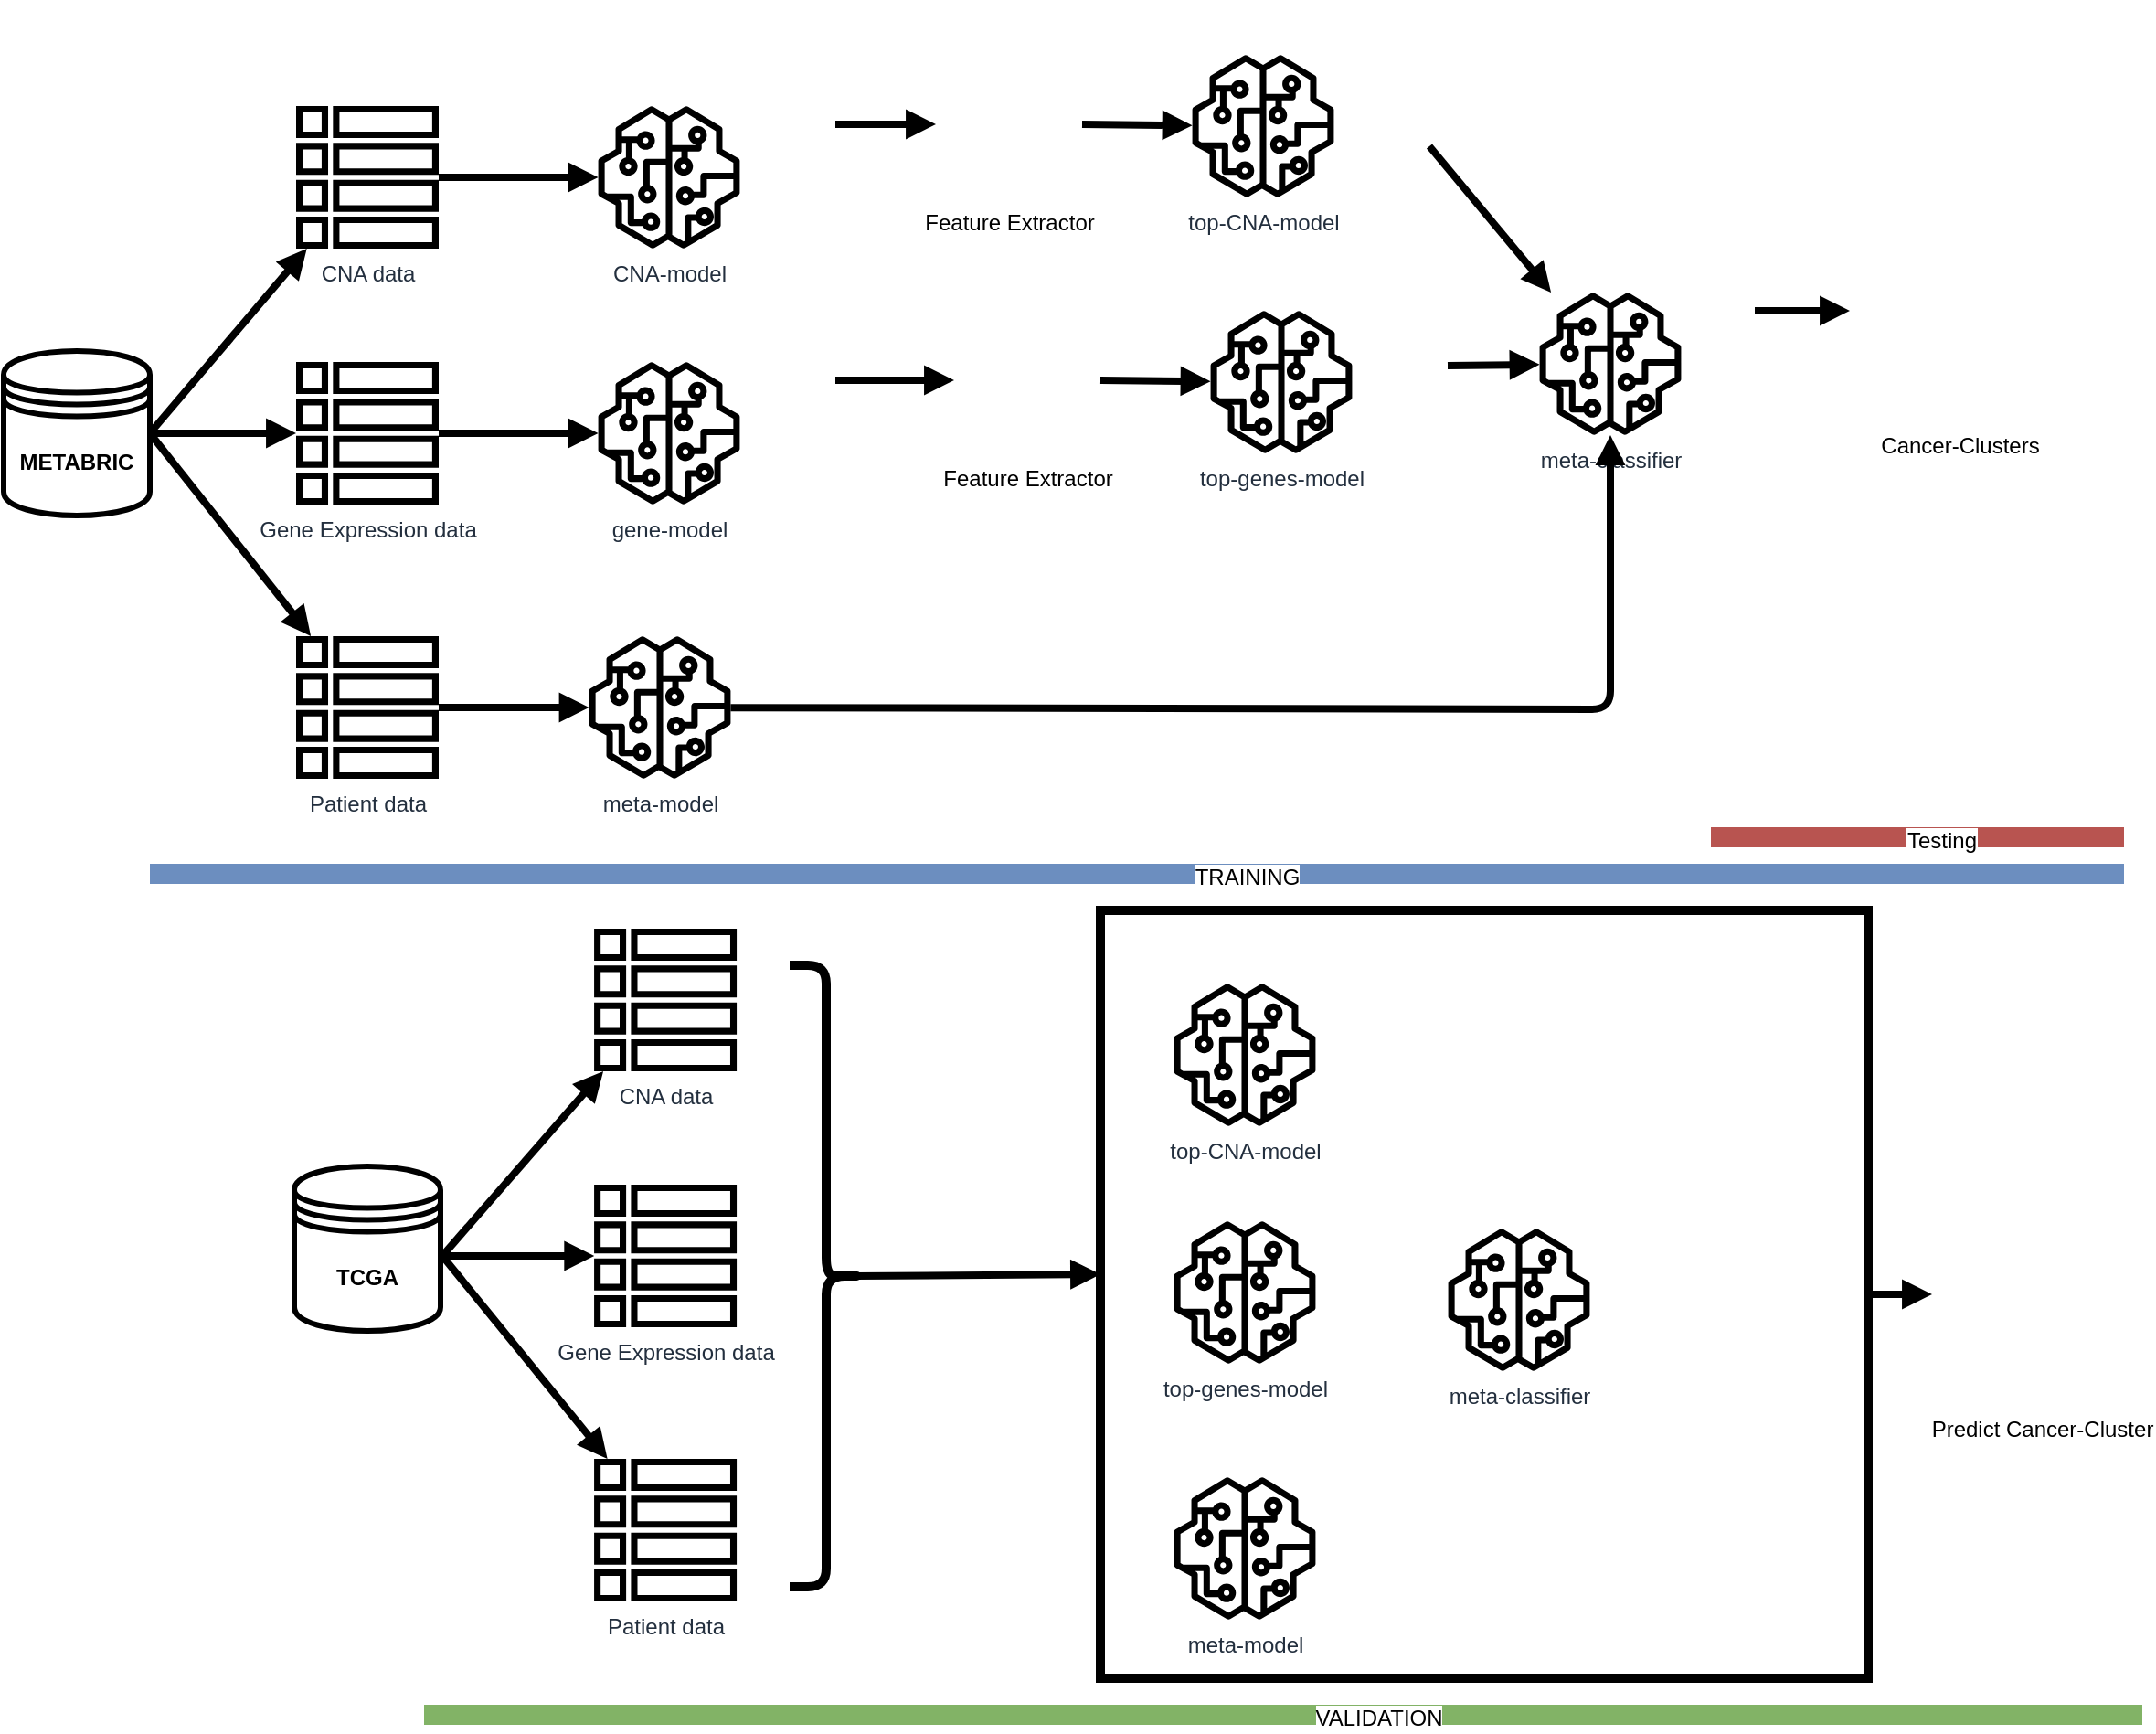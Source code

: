 <mxfile version="13.0.1" type="device"><diagram id="NwSF2FjXnOeAzP-t0m4o" name="Page-1"><mxGraphModel dx="1422" dy="1872" grid="1" gridSize="10" guides="1" tooltips="1" connect="1" arrows="1" fold="1" page="1" pageScale="1" pageWidth="850" pageHeight="1100" math="0" shadow="0"><root><mxCell id="0"/><mxCell id="1" parent="0"/><mxCell id="6buefke1imjAA2rGot6F-1" value="&lt;b&gt;METABRIC&lt;/b&gt;" style="shape=datastore;whiteSpace=wrap;html=1;strokeWidth=3;" parent="1" vertex="1"><mxGeometry x="100" y="154" width="80" height="90" as="geometry"/></mxCell><mxCell id="6buefke1imjAA2rGot6F-3" value="CNA data" style="outlineConnect=0;fontColor=#232F3E;gradientColor=none;fillColor=#000000;strokeColor=none;dashed=0;verticalLabelPosition=bottom;verticalAlign=top;align=center;html=1;fontSize=12;fontStyle=0;aspect=fixed;pointerEvents=1;shape=mxgraph.aws4.table;" parent="1" vertex="1"><mxGeometry x="260" y="20" width="78" height="78" as="geometry"/></mxCell><mxCell id="6buefke1imjAA2rGot6F-4" value="Gene Expression data" style="outlineConnect=0;fontColor=#232F3E;gradientColor=none;fillColor=#000000;strokeColor=none;dashed=0;verticalLabelPosition=bottom;verticalAlign=top;align=center;html=1;fontSize=12;fontStyle=0;aspect=fixed;pointerEvents=1;shape=mxgraph.aws4.table;" parent="1" vertex="1"><mxGeometry x="260" y="160" width="78" height="78" as="geometry"/></mxCell><mxCell id="6buefke1imjAA2rGot6F-5" value="&lt;b&gt;TCGA&lt;/b&gt;" style="shape=datastore;whiteSpace=wrap;html=1;strokeWidth=3;" parent="1" vertex="1"><mxGeometry x="259" y="600" width="80" height="90" as="geometry"/></mxCell><mxCell id="6buefke1imjAA2rGot6F-6" value="Patient data" style="outlineConnect=0;fontColor=#232F3E;gradientColor=none;fillColor=#000000;strokeColor=none;dashed=0;verticalLabelPosition=bottom;verticalAlign=top;align=center;html=1;fontSize=12;fontStyle=0;aspect=fixed;pointerEvents=1;shape=mxgraph.aws4.table;" parent="1" vertex="1"><mxGeometry x="260" y="310" width="78" height="78" as="geometry"/></mxCell><mxCell id="6buefke1imjAA2rGot6F-7" value="" style="endArrow=block;html=1;exitX=1;exitY=0.5;exitDx=0;exitDy=0;strokeWidth=4;endFill=1;" parent="1" source="6buefke1imjAA2rGot6F-1" target="6buefke1imjAA2rGot6F-3" edge="1"><mxGeometry width="50" height="50" relative="1" as="geometry"><mxPoint x="580" y="350" as="sourcePoint"/><mxPoint x="630" y="300" as="targetPoint"/></mxGeometry></mxCell><mxCell id="6buefke1imjAA2rGot6F-8" value="" style="endArrow=block;html=1;exitX=1;exitY=0.5;exitDx=0;exitDy=0;strokeWidth=4;endFill=1;" parent="1" source="6buefke1imjAA2rGot6F-1" target="6buefke1imjAA2rGot6F-4" edge="1"><mxGeometry width="50" height="50" relative="1" as="geometry"><mxPoint x="200" y="165" as="sourcePoint"/><mxPoint x="270.09" y="103.269" as="targetPoint"/></mxGeometry></mxCell><mxCell id="6buefke1imjAA2rGot6F-9" value="" style="endArrow=block;html=1;exitX=1;exitY=0.5;exitDx=0;exitDy=0;strokeWidth=4;endFill=1;" parent="1" source="6buefke1imjAA2rGot6F-1" target="6buefke1imjAA2rGot6F-6" edge="1"><mxGeometry width="50" height="50" relative="1" as="geometry"><mxPoint x="210" y="175" as="sourcePoint"/><mxPoint x="280.09" y="113.269" as="targetPoint"/></mxGeometry></mxCell><mxCell id="6buefke1imjAA2rGot6F-16" value="Feature Extractor" style="shape=image;html=1;verticalAlign=top;verticalLabelPosition=bottom;labelBackgroundColor=#ffffff;imageAspect=0;aspect=fixed;image=https://cdn0.iconfinder.com/data/icons/web-user-interface-10/512/941-27-128.png;strokeWidth=3;fillColor=#000000;" parent="1" vertex="1"><mxGeometry x="610" y="-10" width="80" height="80" as="geometry"/></mxCell><mxCell id="6buefke1imjAA2rGot6F-22" value="" style="group" parent="1" vertex="1" connectable="0"><mxGeometry x="425" y="-10" width="130" height="108" as="geometry"/></mxCell><mxCell id="6buefke1imjAA2rGot6F-21" value="" style="shape=image;html=1;verticalAlign=top;verticalLabelPosition=bottom;labelBackgroundColor=#ffffff;imageAspect=0;aspect=fixed;image=https://cdn4.iconfinder.com/data/icons/technology-83/1000/type_hierarchy_typeset_up_type_typing_hierarchy_typewriter-128.png;strokeWidth=3;fillColor=#000000;imageBackground=#ffffff;" parent="6buefke1imjAA2rGot6F-22" vertex="1"><mxGeometry x="50" width="80" height="80" as="geometry"/></mxCell><mxCell id="6buefke1imjAA2rGot6F-10" value="CNA-model" style="outlineConnect=0;fontColor=#232F3E;gradientColor=none;fillColor=#000000;strokeColor=none;dashed=0;verticalLabelPosition=bottom;verticalAlign=top;align=center;html=1;fontSize=12;fontStyle=0;aspect=fixed;pointerEvents=1;shape=mxgraph.aws4.sagemaker_model;" parent="6buefke1imjAA2rGot6F-22" vertex="1"><mxGeometry y="30" width="78" height="78" as="geometry"/></mxCell><mxCell id="6buefke1imjAA2rGot6F-23" value="" style="group" parent="1" vertex="1" connectable="0"><mxGeometry x="425" y="130" width="130" height="108" as="geometry"/></mxCell><mxCell id="6buefke1imjAA2rGot6F-24" value="" style="shape=image;html=1;verticalAlign=top;verticalLabelPosition=bottom;labelBackgroundColor=#ffffff;imageAspect=0;aspect=fixed;image=https://cdn4.iconfinder.com/data/icons/technology-83/1000/type_hierarchy_typeset_up_type_typing_hierarchy_typewriter-128.png;strokeWidth=3;fillColor=#000000;imageBackground=#ffffff;" parent="6buefke1imjAA2rGot6F-23" vertex="1"><mxGeometry x="50" width="80" height="80" as="geometry"/></mxCell><mxCell id="6buefke1imjAA2rGot6F-25" value="gene-model" style="outlineConnect=0;fontColor=#232F3E;gradientColor=none;fillColor=#000000;strokeColor=none;dashed=0;verticalLabelPosition=bottom;verticalAlign=top;align=center;html=1;fontSize=12;fontStyle=0;aspect=fixed;pointerEvents=1;shape=mxgraph.aws4.sagemaker_model;" parent="6buefke1imjAA2rGot6F-23" vertex="1"><mxGeometry y="30" width="78" height="78" as="geometry"/></mxCell><mxCell id="6buefke1imjAA2rGot6F-26" value="" style="group" parent="1" vertex="1" connectable="0"><mxGeometry x="420" y="280" width="130" height="108" as="geometry"/></mxCell><mxCell id="6buefke1imjAA2rGot6F-27" value="" style="shape=image;html=1;verticalAlign=top;verticalLabelPosition=bottom;labelBackgroundColor=#ffffff;imageAspect=0;aspect=fixed;image=https://cdn4.iconfinder.com/data/icons/technology-83/1000/type_hierarchy_typeset_up_type_typing_hierarchy_typewriter-128.png;strokeWidth=3;fillColor=#000000;imageBackground=#ffffff;" parent="6buefke1imjAA2rGot6F-26" vertex="1"><mxGeometry x="50" width="80" height="80" as="geometry"/></mxCell><mxCell id="6buefke1imjAA2rGot6F-28" value="meta-model" style="outlineConnect=0;fontColor=#232F3E;gradientColor=none;fillColor=#000000;strokeColor=none;dashed=0;verticalLabelPosition=bottom;verticalAlign=top;align=center;html=1;fontSize=12;fontStyle=0;aspect=fixed;pointerEvents=1;shape=mxgraph.aws4.sagemaker_model;" parent="6buefke1imjAA2rGot6F-26" vertex="1"><mxGeometry y="30" width="78" height="78" as="geometry"/></mxCell><mxCell id="6buefke1imjAA2rGot6F-29" value="" style="endArrow=block;html=1;strokeWidth=4;endFill=1;" parent="1" source="6buefke1imjAA2rGot6F-3" target="6buefke1imjAA2rGot6F-10" edge="1"><mxGeometry width="50" height="50" relative="1" as="geometry"><mxPoint x="190" y="209" as="sourcePoint"/><mxPoint x="275.85" y="108" as="targetPoint"/></mxGeometry></mxCell><mxCell id="6buefke1imjAA2rGot6F-30" value="" style="endArrow=block;html=1;strokeWidth=4;endFill=1;" parent="1" source="6buefke1imjAA2rGot6F-4" target="6buefke1imjAA2rGot6F-25" edge="1"><mxGeometry width="50" height="50" relative="1" as="geometry"><mxPoint x="347.91" y="73.864" as="sourcePoint"/><mxPoint x="430.471" y="84.184" as="targetPoint"/></mxGeometry></mxCell><mxCell id="6buefke1imjAA2rGot6F-31" value="" style="endArrow=block;html=1;strokeWidth=4;endFill=1;" parent="1" source="6buefke1imjAA2rGot6F-6" target="6buefke1imjAA2rGot6F-28" edge="1"><mxGeometry width="50" height="50" relative="1" as="geometry"><mxPoint x="357.91" y="83.864" as="sourcePoint"/><mxPoint x="440.471" y="94.184" as="targetPoint"/></mxGeometry></mxCell><mxCell id="6buefke1imjAA2rGot6F-32" value="Feature Extractor" style="shape=image;html=1;verticalAlign=top;verticalLabelPosition=bottom;labelBackgroundColor=#ffffff;imageAspect=0;aspect=fixed;image=https://cdn0.iconfinder.com/data/icons/web-user-interface-10/512/941-27-128.png;strokeWidth=3;fillColor=#000000;" parent="1" vertex="1"><mxGeometry x="620" y="130" width="80" height="80" as="geometry"/></mxCell><mxCell id="6buefke1imjAA2rGot6F-34" value="" style="endArrow=block;html=1;strokeWidth=4;endFill=1;exitX=1;exitY=0.5;exitDx=0;exitDy=0;" parent="1" source="6buefke1imjAA2rGot6F-21" target="6buefke1imjAA2rGot6F-16" edge="1"><mxGeometry width="50" height="50" relative="1" as="geometry"><mxPoint x="347.91" y="69" as="sourcePoint"/><mxPoint x="435.471" y="69" as="targetPoint"/></mxGeometry></mxCell><mxCell id="6buefke1imjAA2rGot6F-35" value="" style="endArrow=block;html=1;strokeWidth=4;endFill=1;exitX=1;exitY=0.5;exitDx=0;exitDy=0;entryX=0;entryY=0.5;entryDx=0;entryDy=0;" parent="1" source="6buefke1imjAA2rGot6F-24" target="6buefke1imjAA2rGot6F-32" edge="1"><mxGeometry width="50" height="50" relative="1" as="geometry"><mxPoint x="565" y="40" as="sourcePoint"/><mxPoint x="620" y="40" as="targetPoint"/></mxGeometry></mxCell><mxCell id="6buefke1imjAA2rGot6F-36" value="" style="group" parent="1" vertex="1" connectable="0"><mxGeometry x="750" y="-38" width="130" height="108" as="geometry"/></mxCell><mxCell id="6buefke1imjAA2rGot6F-37" value="" style="shape=image;html=1;verticalAlign=top;verticalLabelPosition=bottom;labelBackgroundColor=#ffffff;imageAspect=0;aspect=fixed;image=https://cdn4.iconfinder.com/data/icons/technology-83/1000/type_hierarchy_typeset_up_type_typing_hierarchy_typewriter-128.png;strokeWidth=3;fillColor=#000000;imageBackground=#ffffff;" parent="6buefke1imjAA2rGot6F-36" vertex="1"><mxGeometry x="50" width="80" height="80" as="geometry"/></mxCell><mxCell id="6buefke1imjAA2rGot6F-38" value="top-CNA-model" style="outlineConnect=0;fontColor=#232F3E;gradientColor=none;fillColor=#000000;strokeColor=none;dashed=0;verticalLabelPosition=bottom;verticalAlign=top;align=center;html=1;fontSize=12;fontStyle=0;aspect=fixed;pointerEvents=1;shape=mxgraph.aws4.sagemaker_model;" parent="6buefke1imjAA2rGot6F-36" vertex="1"><mxGeometry y="30" width="78" height="78" as="geometry"/></mxCell><mxCell id="6buefke1imjAA2rGot6F-39" value="" style="endArrow=block;html=1;strokeWidth=4;endFill=1;exitX=1;exitY=0.5;exitDx=0;exitDy=0;" parent="1" source="6buefke1imjAA2rGot6F-16" target="6buefke1imjAA2rGot6F-38" edge="1"><mxGeometry width="50" height="50" relative="1" as="geometry"><mxPoint x="565" y="40" as="sourcePoint"/><mxPoint x="620" y="40" as="targetPoint"/></mxGeometry></mxCell><mxCell id="6buefke1imjAA2rGot6F-40" value="" style="group" parent="1" vertex="1" connectable="0"><mxGeometry x="760" y="102" width="130" height="108" as="geometry"/></mxCell><mxCell id="6buefke1imjAA2rGot6F-41" value="" style="shape=image;html=1;verticalAlign=top;verticalLabelPosition=bottom;labelBackgroundColor=#ffffff;imageAspect=0;aspect=fixed;image=https://cdn4.iconfinder.com/data/icons/technology-83/1000/type_hierarchy_typeset_up_type_typing_hierarchy_typewriter-128.png;strokeWidth=3;fillColor=#000000;imageBackground=#ffffff;" parent="6buefke1imjAA2rGot6F-40" vertex="1"><mxGeometry x="50" width="80" height="80" as="geometry"/></mxCell><mxCell id="6buefke1imjAA2rGot6F-42" value="top-genes-model" style="outlineConnect=0;fontColor=#232F3E;gradientColor=none;fillColor=#000000;strokeColor=none;dashed=0;verticalLabelPosition=bottom;verticalAlign=top;align=center;html=1;fontSize=12;fontStyle=0;aspect=fixed;pointerEvents=1;shape=mxgraph.aws4.sagemaker_model;" parent="6buefke1imjAA2rGot6F-40" vertex="1"><mxGeometry y="30" width="78" height="78" as="geometry"/></mxCell><mxCell id="6buefke1imjAA2rGot6F-44" value="" style="endArrow=block;html=1;strokeWidth=4;endFill=1;exitX=1;exitY=0.5;exitDx=0;exitDy=0;" parent="1" source="6buefke1imjAA2rGot6F-32" target="6buefke1imjAA2rGot6F-42" edge="1"><mxGeometry width="50" height="50" relative="1" as="geometry"><mxPoint x="700" y="40" as="sourcePoint"/><mxPoint x="770.471" y="49.698" as="targetPoint"/></mxGeometry></mxCell><mxCell id="6buefke1imjAA2rGot6F-46" value="" style="group" parent="1" vertex="1" connectable="0"><mxGeometry x="940" y="98" width="118" height="102" as="geometry"/></mxCell><mxCell id="6buefke1imjAA2rGot6F-18" value="" style="shape=image;html=1;verticalAlign=top;verticalLabelPosition=bottom;labelBackgroundColor=#ffffff;imageAspect=0;aspect=fixed;image=https://cdn2.iconfinder.com/data/icons/navigation-set-arrows-part-two/32/Shuffle-128.png;strokeWidth=3;fillColor=#000000;" parent="6buefke1imjAA2rGot6F-46" vertex="1"><mxGeometry x="50" width="68" height="68" as="geometry"/></mxCell><mxCell id="6buefke1imjAA2rGot6F-45" value="&lt;span style=&quot;background-color: rgb(255 , 255 , 255)&quot;&gt;meta-classifier&lt;/span&gt;" style="outlineConnect=0;fontColor=#232F3E;gradientColor=none;fillColor=#000000;strokeColor=none;dashed=0;verticalLabelPosition=bottom;verticalAlign=top;align=center;html=1;fontSize=12;fontStyle=0;aspect=fixed;pointerEvents=1;shape=mxgraph.aws4.sagemaker_model;" parent="6buefke1imjAA2rGot6F-46" vertex="1"><mxGeometry y="24" width="78" height="78" as="geometry"/></mxCell><mxCell id="6buefke1imjAA2rGot6F-47" value="" style="shape=image;html=1;verticalAlign=top;verticalLabelPosition=bottom;labelBackgroundColor=#ffffff;imageAspect=0;aspect=fixed;image=https://cdn0.iconfinder.com/data/icons/business-management-3-4/256/m-52-128.png;strokeWidth=3;fillColor=#000000;" parent="1" vertex="1"><mxGeometry x="940" y="-3" width="94" height="94" as="geometry"/></mxCell><mxCell id="6buefke1imjAA2rGot6F-48" value="" style="endArrow=block;html=1;strokeWidth=4;endFill=1;exitX=1;exitY=1;exitDx=0;exitDy=0;" parent="1" source="6buefke1imjAA2rGot6F-37" target="6buefke1imjAA2rGot6F-45" edge="1"><mxGeometry width="50" height="50" relative="1" as="geometry"><mxPoint x="700" y="40" as="sourcePoint"/><mxPoint x="760.471" y="40.611" as="targetPoint"/></mxGeometry></mxCell><mxCell id="6buefke1imjAA2rGot6F-49" value="" style="endArrow=block;html=1;strokeWidth=4;endFill=1;exitX=1;exitY=0.75;exitDx=0;exitDy=0;" parent="1" source="6buefke1imjAA2rGot6F-41" target="6buefke1imjAA2rGot6F-45" edge="1"><mxGeometry width="50" height="50" relative="1" as="geometry"><mxPoint x="890" y="52" as="sourcePoint"/><mxPoint x="968.636" y="153" as="targetPoint"/></mxGeometry></mxCell><mxCell id="6buefke1imjAA2rGot6F-50" value="" style="endArrow=none;html=1;strokeWidth=11;fillColor=#dae8fc;strokeColor=#6c8ebf;" parent="1" edge="1"><mxGeometry width="50" height="50" relative="1" as="geometry"><mxPoint x="180" y="440" as="sourcePoint"/><mxPoint x="1260" y="440" as="targetPoint"/></mxGeometry></mxCell><mxCell id="6buefke1imjAA2rGot6F-51" value="TRAINING" style="text;html=1;align=center;verticalAlign=middle;resizable=0;points=[];labelBackgroundColor=#ffffff;" parent="6buefke1imjAA2rGot6F-50" vertex="1" connectable="0"><mxGeometry x="0.111" y="-2" relative="1" as="geometry"><mxPoint as="offset"/></mxGeometry></mxCell><mxCell id="6buefke1imjAA2rGot6F-52" value="Cancer-Clusters" style="shape=image;html=1;verticalAlign=top;verticalLabelPosition=bottom;labelBackgroundColor=#ffffff;imageAspect=0;aspect=fixed;image=https://cdn1.iconfinder.com/data/icons/software-engineering-and-video-gaming/512/493_Architecture_cluster_grid_model_preparation_Data_Science_Fabrication_Lab-128.png;strokeWidth=3;fillColor=#000000;" parent="1" vertex="1"><mxGeometry x="1110" y="72" width="120" height="120" as="geometry"/></mxCell><mxCell id="6buefke1imjAA2rGot6F-53" value="" style="endArrow=block;html=1;strokeWidth=4;endFill=1;exitX=1;exitY=0.5;exitDx=0;exitDy=0;entryX=0;entryY=0.5;entryDx=0;entryDy=0;" parent="1" source="6buefke1imjAA2rGot6F-18" target="6buefke1imjAA2rGot6F-52" edge="1"><mxGeometry width="50" height="50" relative="1" as="geometry"><mxPoint x="900" y="172" as="sourcePoint"/><mxPoint x="950.471" y="171.433" as="targetPoint"/></mxGeometry></mxCell><mxCell id="6buefke1imjAA2rGot6F-60" value="" style="group" parent="1" vertex="1" connectable="0"><mxGeometry x="340" y="470" width="164" height="368" as="geometry"/></mxCell><mxCell id="6buefke1imjAA2rGot6F-54" value="CNA data" style="outlineConnect=0;fontColor=#232F3E;gradientColor=none;fillColor=#000000;strokeColor=none;dashed=0;verticalLabelPosition=bottom;verticalAlign=top;align=center;html=1;fontSize=12;fontStyle=0;aspect=fixed;pointerEvents=1;shape=mxgraph.aws4.table;" parent="6buefke1imjAA2rGot6F-60" vertex="1"><mxGeometry x="83.038" width="78" height="78" as="geometry"/></mxCell><mxCell id="6buefke1imjAA2rGot6F-55" value="Gene Expression data" style="outlineConnect=0;fontColor=#232F3E;gradientColor=none;fillColor=#000000;strokeColor=none;dashed=0;verticalLabelPosition=bottom;verticalAlign=top;align=center;html=1;fontSize=12;fontStyle=0;aspect=fixed;pointerEvents=1;shape=mxgraph.aws4.table;" parent="6buefke1imjAA2rGot6F-60" vertex="1"><mxGeometry x="83.038" y="140" width="78" height="78" as="geometry"/></mxCell><mxCell id="6buefke1imjAA2rGot6F-56" value="Patient data" style="outlineConnect=0;fontColor=#232F3E;gradientColor=none;fillColor=#000000;strokeColor=none;dashed=0;verticalLabelPosition=bottom;verticalAlign=top;align=center;html=1;fontSize=12;fontStyle=0;aspect=fixed;pointerEvents=1;shape=mxgraph.aws4.table;" parent="6buefke1imjAA2rGot6F-60" vertex="1"><mxGeometry x="83.038" y="290" width="78" height="78" as="geometry"/></mxCell><mxCell id="6buefke1imjAA2rGot6F-57" value="" style="endArrow=block;html=1;exitX=1;exitY=0.5;exitDx=0;exitDy=0;strokeWidth=4;endFill=1;" parent="6buefke1imjAA2rGot6F-60" target="6buefke1imjAA2rGot6F-54" edge="1"><mxGeometry width="50" height="50" relative="1" as="geometry"><mxPoint y="179" as="sourcePoint"/><mxPoint x="467.089" y="280" as="targetPoint"/></mxGeometry></mxCell><mxCell id="6buefke1imjAA2rGot6F-59" value="" style="endArrow=block;html=1;exitX=1;exitY=0.5;exitDx=0;exitDy=0;strokeWidth=4;endFill=1;" parent="6buefke1imjAA2rGot6F-60" target="6buefke1imjAA2rGot6F-56" edge="1"><mxGeometry width="50" height="50" relative="1" as="geometry"><mxPoint y="179" as="sourcePoint"/><mxPoint x="103.891" y="93.269" as="targetPoint"/></mxGeometry></mxCell><mxCell id="6buefke1imjAA2rGot6F-72" value="Predict Cancer-Cluster" style="shape=image;html=1;verticalAlign=top;verticalLabelPosition=bottom;labelBackgroundColor=#ffffff;imageAspect=0;aspect=fixed;image=https://cdn1.iconfinder.com/data/icons/software-engineering-and-video-gaming/512/493_Architecture_cluster_grid_model_preparation_Data_Science_Fabrication_Lab-128.png;strokeWidth=3;fillColor=#000000;" parent="1" vertex="1"><mxGeometry x="1155" y="610" width="120" height="120" as="geometry"/></mxCell><mxCell id="6buefke1imjAA2rGot6F-73" value="" style="endArrow=none;html=1;strokeWidth=11;fillColor=#d5e8d4;strokeColor=#82b366;" parent="1" edge="1"><mxGeometry width="50" height="50" relative="1" as="geometry"><mxPoint x="330" y="900" as="sourcePoint"/><mxPoint x="1270" y="900" as="targetPoint"/></mxGeometry></mxCell><mxCell id="6buefke1imjAA2rGot6F-74" value="VALIDATION" style="text;html=1;align=center;verticalAlign=middle;resizable=0;points=[];labelBackgroundColor=#ffffff;" parent="6buefke1imjAA2rGot6F-73" vertex="1" connectable="0"><mxGeometry x="0.111" y="-2" relative="1" as="geometry"><mxPoint as="offset"/></mxGeometry></mxCell><mxCell id="6buefke1imjAA2rGot6F-76" value="" style="endArrow=block;html=1;strokeWidth=4;endFill=1;entryX=0;entryY=0.5;entryDx=0;entryDy=0;" parent="1" target="6buefke1imjAA2rGot6F-72" edge="1" source="6buefke1imjAA2rGot6F-94"><mxGeometry width="50" height="50" relative="1" as="geometry"><mxPoint x="1090" y="653" as="sourcePoint"/><mxPoint x="1140" y="670" as="targetPoint"/></mxGeometry></mxCell><mxCell id="6buefke1imjAA2rGot6F-77" value="" style="group" parent="1" vertex="1" connectable="0"><mxGeometry x="740" y="470" width="130" height="108" as="geometry"/></mxCell><mxCell id="6buefke1imjAA2rGot6F-78" value="" style="shape=image;html=1;verticalAlign=top;verticalLabelPosition=bottom;labelBackgroundColor=#ffffff;imageAspect=0;aspect=fixed;image=https://cdn4.iconfinder.com/data/icons/technology-83/1000/type_hierarchy_typeset_up_type_typing_hierarchy_typewriter-128.png;strokeWidth=3;fillColor=#000000;imageBackground=#ffffff;" parent="6buefke1imjAA2rGot6F-77" vertex="1"><mxGeometry x="50" width="80" height="80" as="geometry"/></mxCell><mxCell id="6buefke1imjAA2rGot6F-79" value="top-CNA-model" style="outlineConnect=0;fontColor=#232F3E;gradientColor=none;fillColor=#000000;strokeColor=none;dashed=0;verticalLabelPosition=bottom;verticalAlign=top;align=center;html=1;fontSize=12;fontStyle=0;aspect=fixed;pointerEvents=1;shape=mxgraph.aws4.sagemaker_model;" parent="6buefke1imjAA2rGot6F-77" vertex="1"><mxGeometry y="30" width="78" height="78" as="geometry"/></mxCell><mxCell id="6buefke1imjAA2rGot6F-80" value="" style="group" parent="1" vertex="1" connectable="0"><mxGeometry x="740" y="600" width="130" height="108" as="geometry"/></mxCell><mxCell id="6buefke1imjAA2rGot6F-81" value="" style="shape=image;html=1;verticalAlign=top;verticalLabelPosition=bottom;labelBackgroundColor=#ffffff;imageAspect=0;aspect=fixed;image=https://cdn4.iconfinder.com/data/icons/technology-83/1000/type_hierarchy_typeset_up_type_typing_hierarchy_typewriter-128.png;strokeWidth=3;fillColor=#000000;imageBackground=#ffffff;" parent="6buefke1imjAA2rGot6F-80" vertex="1"><mxGeometry x="50" width="80" height="80" as="geometry"/></mxCell><mxCell id="6buefke1imjAA2rGot6F-82" value="top-genes-model" style="outlineConnect=0;fontColor=#232F3E;gradientColor=none;fillColor=#000000;strokeColor=none;dashed=0;verticalLabelPosition=bottom;verticalAlign=top;align=center;html=1;fontSize=12;fontStyle=0;aspect=fixed;pointerEvents=1;shape=mxgraph.aws4.sagemaker_model;" parent="6buefke1imjAA2rGot6F-80" vertex="1"><mxGeometry y="30" width="78" height="78" as="geometry"/></mxCell><mxCell id="6buefke1imjAA2rGot6F-83" value="" style="group" parent="1" vertex="1" connectable="0"><mxGeometry x="890" y="610" width="230" height="270" as="geometry"/></mxCell><mxCell id="6buefke1imjAA2rGot6F-84" value="" style="shape=image;html=1;verticalAlign=top;verticalLabelPosition=bottom;labelBackgroundColor=#ffffff;imageAspect=0;aspect=fixed;image=https://cdn2.iconfinder.com/data/icons/navigation-set-arrows-part-two/32/Shuffle-128.png;strokeWidth=3;fillColor=#000000;" parent="6buefke1imjAA2rGot6F-83" vertex="1"><mxGeometry x="50" width="68" height="68" as="geometry"/></mxCell><mxCell id="6buefke1imjAA2rGot6F-85" value="meta-classifier" style="outlineConnect=0;fontColor=#232F3E;gradientColor=none;fillColor=#000000;strokeColor=none;dashed=0;verticalLabelPosition=bottom;verticalAlign=top;align=center;html=1;fontSize=12;fontStyle=0;aspect=fixed;pointerEvents=1;shape=mxgraph.aws4.sagemaker_model;" parent="6buefke1imjAA2rGot6F-83" vertex="1"><mxGeometry y="24" width="78" height="78" as="geometry"/></mxCell><mxCell id="6buefke1imjAA2rGot6F-94" value="" style="whiteSpace=wrap;html=1;aspect=fixed;strokeWidth=5;fillColor=none;" parent="6buefke1imjAA2rGot6F-83" vertex="1"><mxGeometry x="-190" y="-150" width="420" height="420" as="geometry"/></mxCell><mxCell id="6buefke1imjAA2rGot6F-86" value="" style="group" parent="1" vertex="1" connectable="0"><mxGeometry x="740" y="740" width="130" height="108" as="geometry"/></mxCell><mxCell id="6buefke1imjAA2rGot6F-87" value="" style="shape=image;html=1;verticalAlign=top;verticalLabelPosition=bottom;labelBackgroundColor=#ffffff;imageAspect=0;aspect=fixed;image=https://cdn4.iconfinder.com/data/icons/technology-83/1000/type_hierarchy_typeset_up_type_typing_hierarchy_typewriter-128.png;strokeWidth=3;fillColor=#000000;imageBackground=#ffffff;" parent="6buefke1imjAA2rGot6F-86" vertex="1"><mxGeometry x="50" width="80" height="80" as="geometry"/></mxCell><mxCell id="6buefke1imjAA2rGot6F-88" value="meta-model" style="outlineConnect=0;fontColor=#232F3E;gradientColor=none;fillColor=#000000;strokeColor=none;dashed=0;verticalLabelPosition=bottom;verticalAlign=top;align=center;html=1;fontSize=12;fontStyle=0;aspect=fixed;pointerEvents=1;shape=mxgraph.aws4.sagemaker_model;" parent="6buefke1imjAA2rGot6F-86" vertex="1"><mxGeometry y="30" width="78" height="78" as="geometry"/></mxCell><mxCell id="6buefke1imjAA2rGot6F-89" value="" style="shape=curlyBracket;whiteSpace=wrap;html=1;rounded=1;direction=west;strokeWidth=5;" parent="1" vertex="1"><mxGeometry x="530" y="490" width="40" height="340" as="geometry"/></mxCell><mxCell id="6buefke1imjAA2rGot6F-92" value="" style="endArrow=block;html=1;exitX=1;exitY=0.5;exitDx=0;exitDy=0;strokeWidth=4;endFill=1;" parent="1" edge="1"><mxGeometry width="50" height="50" relative="1" as="geometry"><mxPoint x="340" y="649" as="sourcePoint"/><mxPoint x="423.128" y="649" as="targetPoint"/></mxGeometry></mxCell><mxCell id="6buefke1imjAA2rGot6F-93" value="" style="endArrow=block;html=1;exitX=0.1;exitY=0.5;exitDx=0;exitDy=0;strokeWidth=4;endFill=1;exitPerimeter=0;" parent="1" source="6buefke1imjAA2rGot6F-89" edge="1"><mxGeometry width="50" height="50" relative="1" as="geometry"><mxPoint x="350" y="659" as="sourcePoint"/><mxPoint x="700" y="659" as="targetPoint"/></mxGeometry></mxCell><mxCell id="AYP5kXYRUlRoGvw6C3xT-3" value="" style="endArrow=block;html=1;strokeWidth=4;endFill=1;" edge="1" parent="1" source="6buefke1imjAA2rGot6F-28" target="6buefke1imjAA2rGot6F-45"><mxGeometry width="50" height="50" relative="1" as="geometry"><mxPoint x="610.0" y="359" as="sourcePoint"/><mxPoint x="692.561" y="359" as="targetPoint"/><Array as="points"><mxPoint x="979" y="350"/></Array></mxGeometry></mxCell><mxCell id="AYP5kXYRUlRoGvw6C3xT-5" value="" style="endArrow=none;html=1;strokeWidth=11;fillColor=#f8cecc;strokeColor=#b85450;" edge="1" parent="1"><mxGeometry width="50" height="50" relative="1" as="geometry"><mxPoint x="1034" y="420" as="sourcePoint"/><mxPoint x="1260" y="420" as="targetPoint"/></mxGeometry></mxCell><mxCell id="AYP5kXYRUlRoGvw6C3xT-6" value="Testing" style="text;html=1;align=center;verticalAlign=middle;resizable=0;points=[];labelBackgroundColor=#ffffff;" vertex="1" connectable="0" parent="AYP5kXYRUlRoGvw6C3xT-5"><mxGeometry x="0.111" y="-2" relative="1" as="geometry"><mxPoint as="offset"/></mxGeometry></mxCell></root></mxGraphModel></diagram></mxfile>